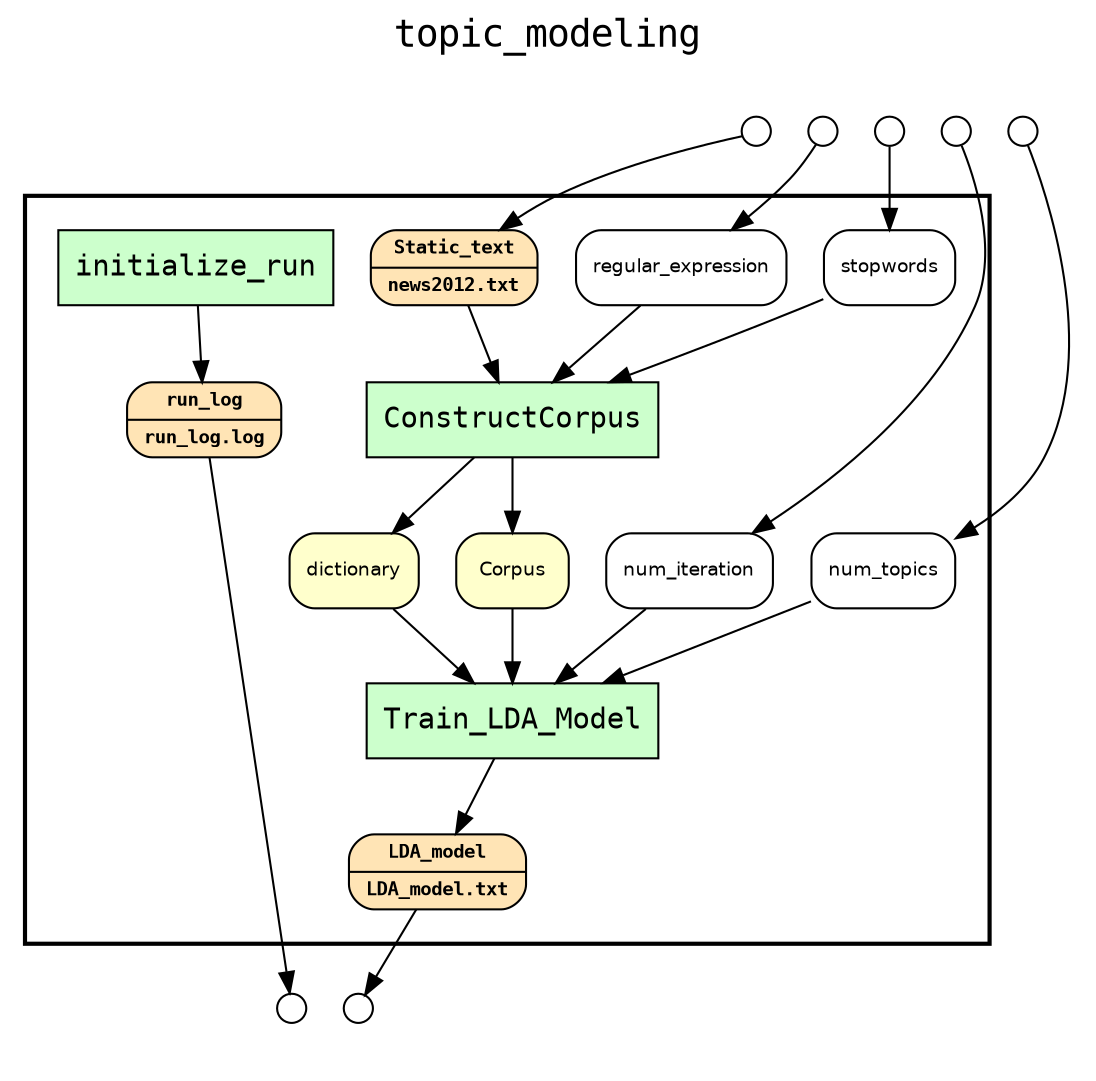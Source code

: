 
digraph yw_data_view {
rankdir=TB
fontname=Courier; fontsize=18; labelloc=t
label="topic_modeling"
subgraph cluster_workflow { label=""; color=black; penwidth=2
subgraph cluster_workflow_inner { label=""; color=white
node[shape=box style="filled" fillcolor="#CCFFCC" peripheries=1 fontname=Courier]
initialize_run
Train_LDA_Model
node[shape=box style="filled" fillcolor="#CCFFCC" peripheries=1 fontname=Courier]
ConstructCorpus
node[shape=box style="rounded,filled" fillcolor="#FFE4B5" peripheries=1 fontname="Courier-Bold" fontsize=9]
Static_text[shape=record rankdir=LR label="{<f0> Static_text |<f1>news2012.txt\l}"]
node[shape=box style="rounded,filled" fillcolor="#FFFFCC" peripheries=1 fontname=Helvetica]
dictionary
Corpus
node[shape=box style="rounded,filled" fillcolor="#FFE4B5" peripheries=1 fontname="Courier-Bold" fontsize=9]
run_log[shape=record rankdir=LR label="{<f0> run_log |<f1>run_log.log\l}"]
LDA_model[shape=record rankdir=LR label="{<f0> LDA_model |<f1>LDA_model.txt\l}"]
node[shape=box style="rounded,filled" fillcolor="#FFFFFF" peripheries=1 fontname=Helvetica]
stopwords
regular_expression
num_iteration
num_topics
}}
subgraph cluster_inflows { label=""; color=white; penwidth=2
subgraph cluster_inflows_inner { label=""; color=white
node[shape=circle fillcolor="#FFFFFF" peripheries=1 width=0.2]
Static_text_inflow [label=""]
stopwords_inflow [label=""]
regular_expression_inflow [label=""]
num_iteration_inflow [label=""]
num_topics_inflow [label=""]
}}
subgraph cluster_outflows { label=""; color=white; penwidth=2
subgraph cluster_outflows_inner { label=""; color=white
node[shape=circle fillcolor="#FFFFFF" peripheries=1 width=0.2]
LDA_model_outflow [label=""]
run_log_outflow [label=""]
}}
Static_text -> ConstructCorpus
stopwords -> ConstructCorpus
regular_expression -> ConstructCorpus
dictionary -> Train_LDA_Model
Corpus -> Train_LDA_Model
num_iteration -> Train_LDA_Model
num_topics -> Train_LDA_Model
initialize_run -> run_log
ConstructCorpus -> dictionary
ConstructCorpus -> Corpus
Train_LDA_Model -> LDA_model
Static_text_inflow -> Static_text
stopwords_inflow -> stopwords
regular_expression_inflow -> regular_expression
num_iteration_inflow -> num_iteration
num_topics_inflow -> num_topics
LDA_model -> LDA_model_outflow
run_log -> run_log_outflow
}

